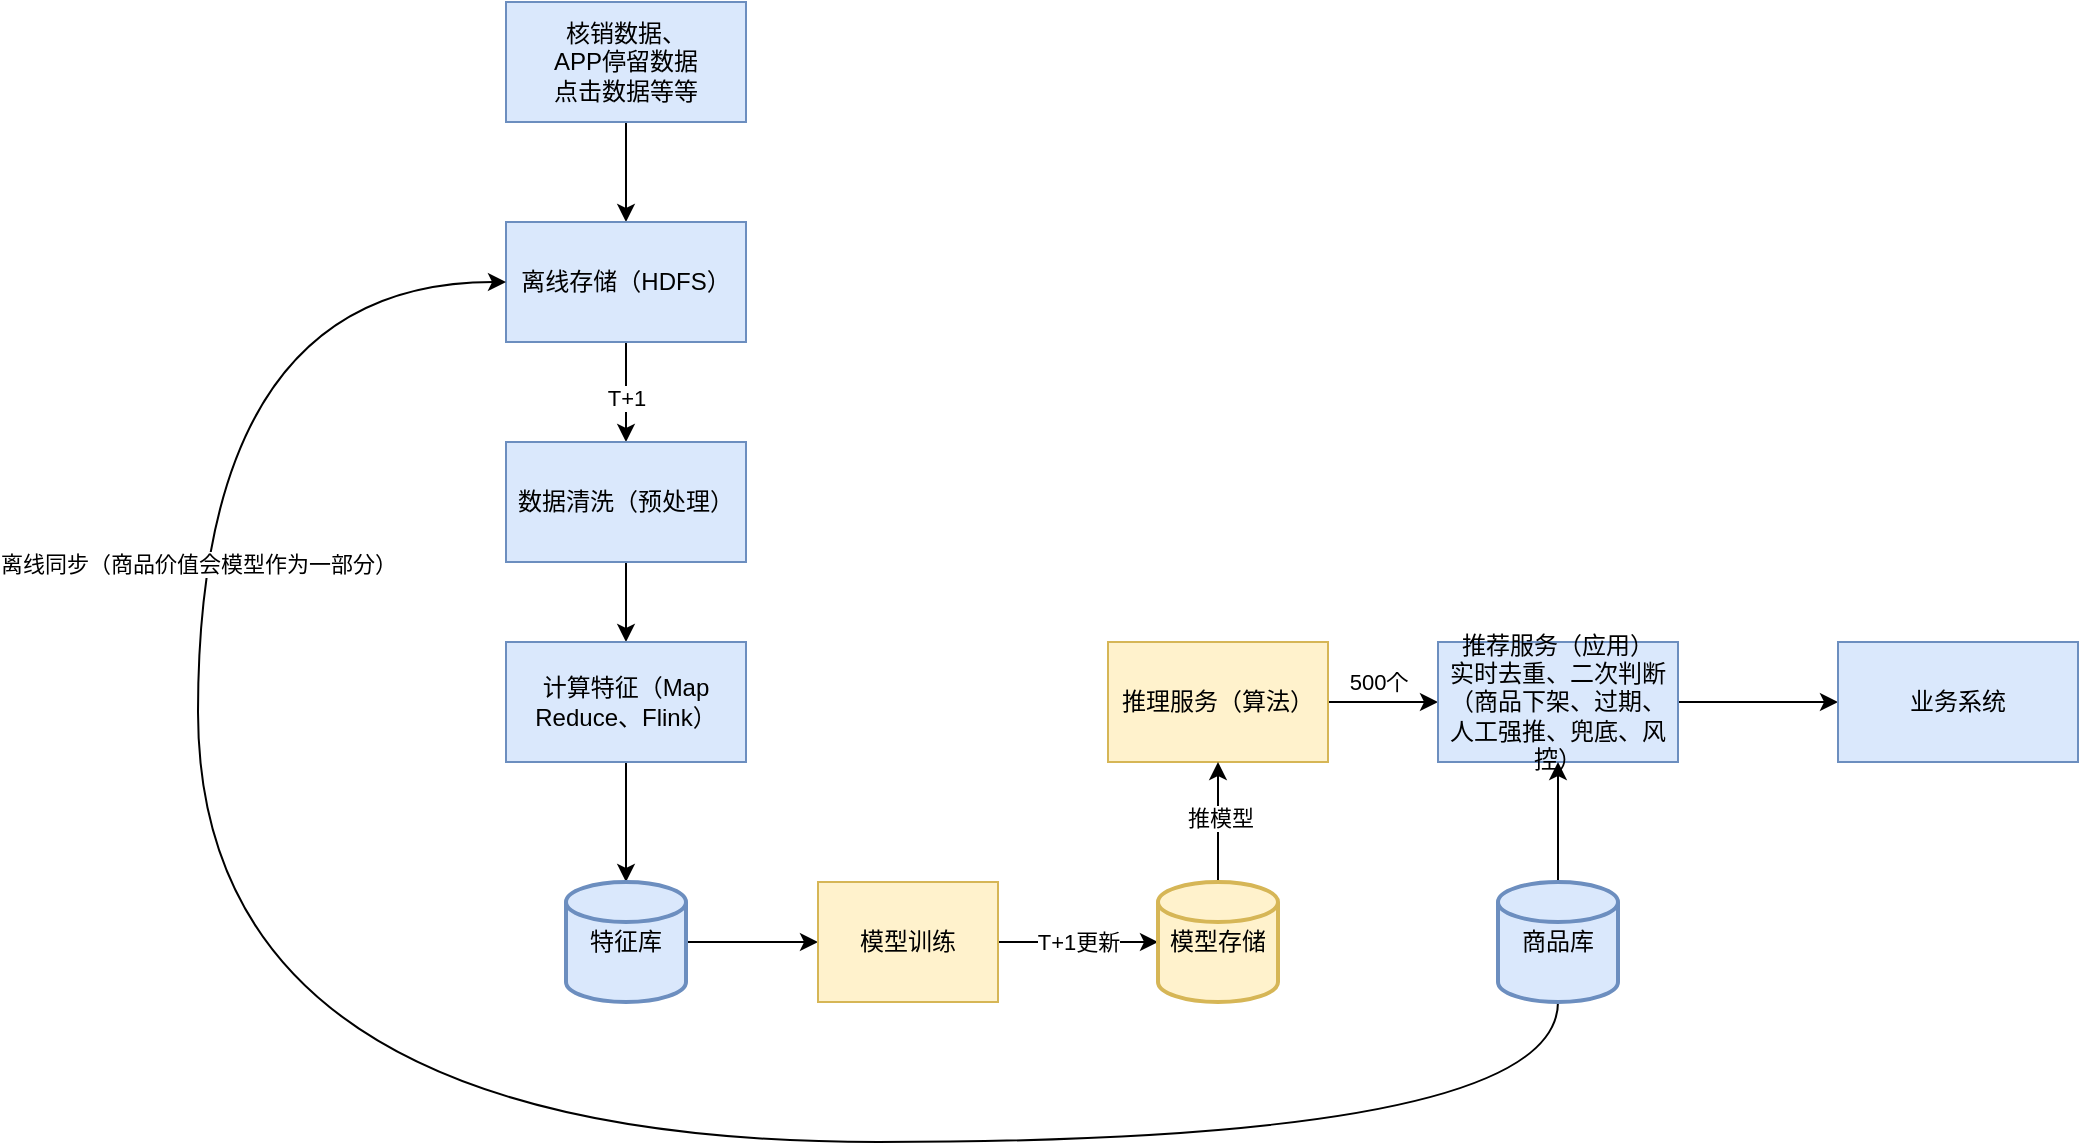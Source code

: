 <mxfile version="14.9.6" type="device"><diagram id="nrG9UjPpxRiVyMK1Flb3" name="第 1 页"><mxGraphModel dx="1298" dy="945" grid="1" gridSize="10" guides="1" tooltips="1" connect="1" arrows="1" fold="1" page="1" pageScale="1" pageWidth="827" pageHeight="1169" math="0" shadow="0"><root><mxCell id="0"/><mxCell id="1" parent="0"/><mxCell id="pJW8iQ4UwWxa1IVpNSj4-42" style="edgeStyle=none;rounded=0;orthogonalLoop=1;jettySize=auto;html=1;entryX=0.5;entryY=0;entryDx=0;entryDy=0;" edge="1" parent="1" source="pJW8iQ4UwWxa1IVpNSj4-2" target="pJW8iQ4UwWxa1IVpNSj4-7"><mxGeometry relative="1" as="geometry"/></mxCell><mxCell id="pJW8iQ4UwWxa1IVpNSj4-2" value="核销数据、&lt;br&gt;APP停留数据&lt;br&gt;点击数据等等" style="rounded=0;whiteSpace=wrap;html=1;fillColor=#dae8fc;strokeColor=#6c8ebf;" vertex="1" parent="1"><mxGeometry x="354" y="260" width="120" height="60" as="geometry"/></mxCell><mxCell id="pJW8iQ4UwWxa1IVpNSj4-33" value="" style="edgeStyle=orthogonalEdgeStyle;rounded=0;orthogonalLoop=1;jettySize=auto;html=1;" edge="1" parent="1" source="pJW8iQ4UwWxa1IVpNSj4-5" target="pJW8iQ4UwWxa1IVpNSj4-31"><mxGeometry relative="1" as="geometry"/></mxCell><mxCell id="pJW8iQ4UwWxa1IVpNSj4-47" value="500个" style="edgeLabel;html=1;align=center;verticalAlign=middle;resizable=0;points=[];" vertex="1" connectable="0" parent="pJW8iQ4UwWxa1IVpNSj4-33"><mxGeometry x="0.053" y="-1" relative="1" as="geometry"><mxPoint x="-4" y="-11" as="offset"/></mxGeometry></mxCell><mxCell id="pJW8iQ4UwWxa1IVpNSj4-5" value="推理服务（算法）" style="whiteSpace=wrap;html=1;fillColor=#fff2cc;strokeColor=#d6b656;" vertex="1" parent="1"><mxGeometry x="655" y="580" width="110" height="60" as="geometry"/></mxCell><mxCell id="pJW8iQ4UwWxa1IVpNSj4-44" style="edgeStyle=none;rounded=0;orthogonalLoop=1;jettySize=auto;html=1;" edge="1" parent="1" source="pJW8iQ4UwWxa1IVpNSj4-7" target="pJW8iQ4UwWxa1IVpNSj4-21"><mxGeometry relative="1" as="geometry"/></mxCell><mxCell id="pJW8iQ4UwWxa1IVpNSj4-45" value="T+1" style="edgeLabel;html=1;align=center;verticalAlign=middle;resizable=0;points=[];" vertex="1" connectable="0" parent="pJW8iQ4UwWxa1IVpNSj4-44"><mxGeometry x="0.119" relative="1" as="geometry"><mxPoint as="offset"/></mxGeometry></mxCell><mxCell id="pJW8iQ4UwWxa1IVpNSj4-7" value="离线存储（HDFS）" style="whiteSpace=wrap;html=1;fillColor=#dae8fc;strokeColor=#6c8ebf;" vertex="1" parent="1"><mxGeometry x="354" y="370" width="120" height="60" as="geometry"/></mxCell><mxCell id="pJW8iQ4UwWxa1IVpNSj4-23" value="" style="edgeStyle=orthogonalEdgeStyle;rounded=0;orthogonalLoop=1;jettySize=auto;html=1;" edge="1" parent="1" source="pJW8iQ4UwWxa1IVpNSj4-21" target="pJW8iQ4UwWxa1IVpNSj4-22"><mxGeometry relative="1" as="geometry"/></mxCell><mxCell id="pJW8iQ4UwWxa1IVpNSj4-21" value="数据清洗（预处理）" style="whiteSpace=wrap;html=1;fillColor=#dae8fc;strokeColor=#6c8ebf;" vertex="1" parent="1"><mxGeometry x="354" y="480" width="120" height="60" as="geometry"/></mxCell><mxCell id="pJW8iQ4UwWxa1IVpNSj4-24" value="" style="edgeStyle=orthogonalEdgeStyle;rounded=0;orthogonalLoop=1;jettySize=auto;html=1;entryX=0.5;entryY=0;entryDx=0;entryDy=0;entryPerimeter=0;" edge="1" parent="1" source="pJW8iQ4UwWxa1IVpNSj4-22" target="pJW8iQ4UwWxa1IVpNSj4-25"><mxGeometry relative="1" as="geometry"/></mxCell><mxCell id="pJW8iQ4UwWxa1IVpNSj4-22" value="计算特征（Map Reduce、Flink）" style="whiteSpace=wrap;html=1;fillColor=#dae8fc;strokeColor=#6c8ebf;" vertex="1" parent="1"><mxGeometry x="354" y="580" width="120" height="60" as="geometry"/></mxCell><mxCell id="pJW8iQ4UwWxa1IVpNSj4-28" style="edgeStyle=orthogonalEdgeStyle;rounded=0;orthogonalLoop=1;jettySize=auto;html=1;entryX=0;entryY=0.5;entryDx=0;entryDy=0;" edge="1" parent="1" source="pJW8iQ4UwWxa1IVpNSj4-25" target="pJW8iQ4UwWxa1IVpNSj4-26"><mxGeometry relative="1" as="geometry"/></mxCell><mxCell id="pJW8iQ4UwWxa1IVpNSj4-25" value="特征库" style="strokeWidth=2;html=1;shape=mxgraph.flowchart.database;whiteSpace=wrap;fillColor=#dae8fc;strokeColor=#6c8ebf;" vertex="1" parent="1"><mxGeometry x="384" y="700" width="60" height="60" as="geometry"/></mxCell><mxCell id="pJW8iQ4UwWxa1IVpNSj4-29" style="edgeStyle=orthogonalEdgeStyle;rounded=0;orthogonalLoop=1;jettySize=auto;html=1;" edge="1" parent="1" source="pJW8iQ4UwWxa1IVpNSj4-26" target="pJW8iQ4UwWxa1IVpNSj4-27"><mxGeometry relative="1" as="geometry"/></mxCell><mxCell id="pJW8iQ4UwWxa1IVpNSj4-46" value="T+1更新" style="edgeLabel;html=1;align=center;verticalAlign=middle;resizable=0;points=[];" vertex="1" connectable="0" parent="pJW8iQ4UwWxa1IVpNSj4-29"><mxGeometry x="-0.26" relative="1" as="geometry"><mxPoint x="10" as="offset"/></mxGeometry></mxCell><mxCell id="pJW8iQ4UwWxa1IVpNSj4-26" value="模型训练" style="whiteSpace=wrap;html=1;fillColor=#fff2cc;strokeColor=#d6b656;" vertex="1" parent="1"><mxGeometry x="510" y="700" width="90" height="60" as="geometry"/></mxCell><mxCell id="pJW8iQ4UwWxa1IVpNSj4-43" style="edgeStyle=none;rounded=0;orthogonalLoop=1;jettySize=auto;html=1;entryX=0.5;entryY=1;entryDx=0;entryDy=0;" edge="1" parent="1" source="pJW8iQ4UwWxa1IVpNSj4-27" target="pJW8iQ4UwWxa1IVpNSj4-5"><mxGeometry relative="1" as="geometry"/></mxCell><mxCell id="pJW8iQ4UwWxa1IVpNSj4-48" value="推模型" style="edgeLabel;html=1;align=center;verticalAlign=middle;resizable=0;points=[];" vertex="1" connectable="0" parent="pJW8iQ4UwWxa1IVpNSj4-43"><mxGeometry x="0.067" y="-1" relative="1" as="geometry"><mxPoint as="offset"/></mxGeometry></mxCell><mxCell id="pJW8iQ4UwWxa1IVpNSj4-27" value="模型存储" style="strokeWidth=2;html=1;shape=mxgraph.flowchart.database;whiteSpace=wrap;fillColor=#fff2cc;strokeColor=#d6b656;" vertex="1" parent="1"><mxGeometry x="680" y="700" width="60" height="60" as="geometry"/></mxCell><mxCell id="pJW8iQ4UwWxa1IVpNSj4-34" value="" style="edgeStyle=orthogonalEdgeStyle;rounded=0;orthogonalLoop=1;jettySize=auto;html=1;" edge="1" parent="1" source="pJW8iQ4UwWxa1IVpNSj4-31" target="pJW8iQ4UwWxa1IVpNSj4-32"><mxGeometry relative="1" as="geometry"/></mxCell><mxCell id="pJW8iQ4UwWxa1IVpNSj4-31" value="推荐服务（应用）&lt;br&gt;实时去重、二次判断（商品下架、过期、人工强推、兜底、风控）" style="whiteSpace=wrap;html=1;fillColor=#dae8fc;strokeColor=#6c8ebf;" vertex="1" parent="1"><mxGeometry x="820" y="580" width="120" height="60" as="geometry"/></mxCell><mxCell id="pJW8iQ4UwWxa1IVpNSj4-32" value="业务系统" style="whiteSpace=wrap;html=1;fillColor=#dae8fc;strokeColor=#6c8ebf;" vertex="1" parent="1"><mxGeometry x="1020" y="580" width="120" height="60" as="geometry"/></mxCell><mxCell id="pJW8iQ4UwWxa1IVpNSj4-37" value="" style="edgeStyle=orthogonalEdgeStyle;rounded=0;orthogonalLoop=1;jettySize=auto;html=1;" edge="1" parent="1" source="pJW8iQ4UwWxa1IVpNSj4-36" target="pJW8iQ4UwWxa1IVpNSj4-31"><mxGeometry relative="1" as="geometry"/></mxCell><mxCell id="pJW8iQ4UwWxa1IVpNSj4-38" style="edgeStyle=orthogonalEdgeStyle;rounded=0;orthogonalLoop=1;jettySize=auto;html=1;curved=1;exitX=0.5;exitY=1;exitDx=0;exitDy=0;exitPerimeter=0;" edge="1" parent="1" source="pJW8iQ4UwWxa1IVpNSj4-36" target="pJW8iQ4UwWxa1IVpNSj4-7"><mxGeometry relative="1" as="geometry"><Array as="points"><mxPoint x="880" y="830"/><mxPoint x="200" y="830"/><mxPoint x="200" y="400"/></Array></mxGeometry></mxCell><mxCell id="pJW8iQ4UwWxa1IVpNSj4-39" value="离线同步（商品价值会模型作为一部分）" style="edgeLabel;html=1;align=center;verticalAlign=middle;resizable=0;points=[];" vertex="1" connectable="0" parent="pJW8iQ4UwWxa1IVpNSj4-38"><mxGeometry x="0.554" y="2" relative="1" as="geometry"><mxPoint x="2" y="-3" as="offset"/></mxGeometry></mxCell><mxCell id="pJW8iQ4UwWxa1IVpNSj4-36" value="商品库" style="strokeWidth=2;html=1;shape=mxgraph.flowchart.database;whiteSpace=wrap;fillColor=#dae8fc;strokeColor=#6c8ebf;" vertex="1" parent="1"><mxGeometry x="850" y="700" width="60" height="60" as="geometry"/></mxCell></root></mxGraphModel></diagram></mxfile>